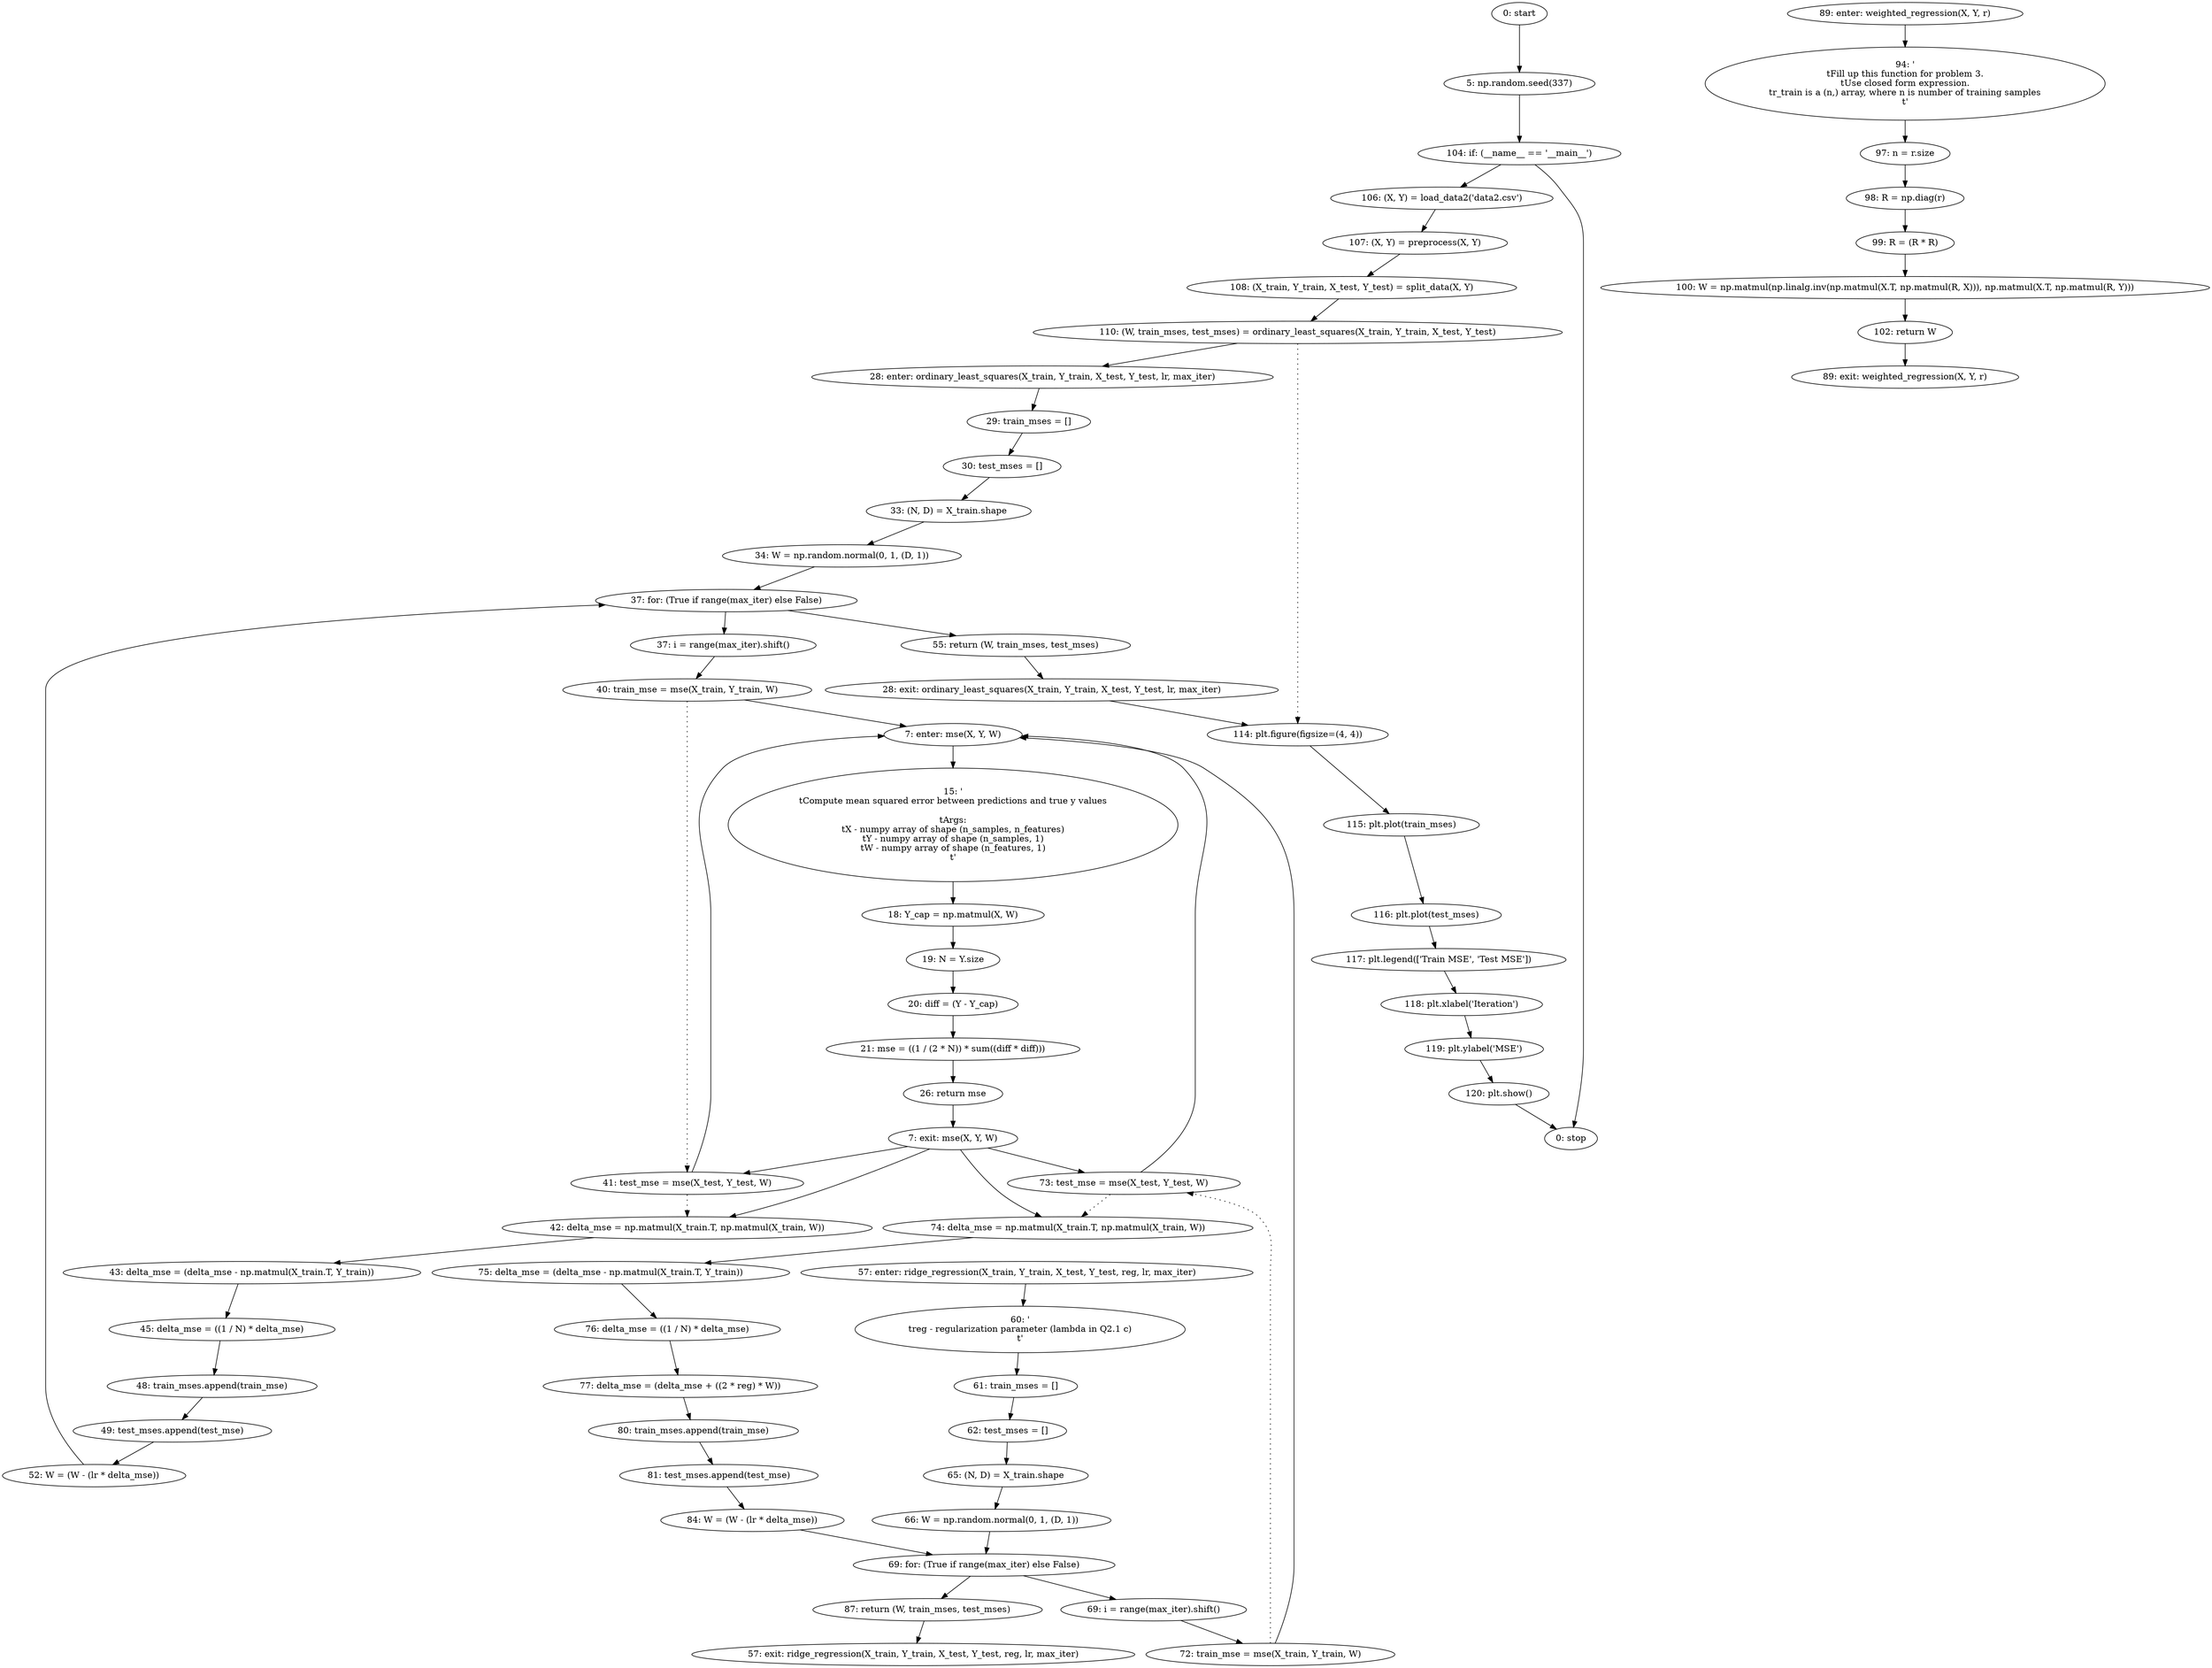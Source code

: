 strict digraph "" {
	node [label="\N"];
	0	 [label="0: start"];
	1	 [label="5: np.random.seed(337)"];
	0 -> 1;
	54	 [label="104: if: (__name__ == '__main__')"];
	1 -> 54;
	55	 [label="106: (X, Y) = load_data2('data2.csv')"];
	54 -> 55;
	66	 [label="0: stop"];
	54 -> 66;
	2	 [label="7: enter: mse(X, Y, W)"];
	4	 [label="15: '\n\tCompute mean squared error between predictions and true y values\n\n\tArgs:\n\tX - numpy array of shape (n_samples, n_features)\n\tY \
- numpy array of shape (n_samples, 1)\n\tW - numpy array of shape (n_features, 1)\n\t'"];
	2 -> 4;
	5	 [label="18: Y_cap = np.matmul(X, W)"];
	4 -> 5;
	18	 [label="40: train_mse = mse(X_train, Y_train, W)"];
	18 -> 2;
	19	 [label="41: test_mse = mse(X_test, Y_test, W)"];
	18 -> 19	 [style=dotted,
		weight=100];
	19 -> 2;
	20	 [label="42: delta_mse = np.matmul(X_train.T, np.matmul(X_train, W))"];
	19 -> 20	 [style=dotted,
		weight=100];
	21	 [label="43: delta_mse = (delta_mse - np.matmul(X_train.T, Y_train))"];
	20 -> 21;
	36	 [label="72: train_mse = mse(X_train, Y_train, W)"];
	36 -> 2;
	37	 [label="73: test_mse = mse(X_test, Y_test, W)"];
	36 -> 37	 [style=dotted,
		weight=100];
	37 -> 2;
	38	 [label="74: delta_mse = np.matmul(X_train.T, np.matmul(X_train, W))"];
	37 -> 38	 [style=dotted,
		weight=100];
	39	 [label="75: delta_mse = (delta_mse - np.matmul(X_train.T, Y_train))"];
	38 -> 39;
	3	 [label="7: exit: mse(X, Y, W)"];
	3 -> 19;
	3 -> 20;
	3 -> 37;
	3 -> 38;
	9	 [label="26: return mse"];
	9 -> 3;
	6	 [label="19: N = Y.size"];
	5 -> 6;
	7	 [label="20: diff = (Y - Y_cap)"];
	6 -> 7;
	8	 [label="21: mse = ((1 / (2 * N)) * sum((diff * diff)))"];
	7 -> 8;
	8 -> 9;
	10	 [label="28: enter: ordinary_least_squares(X_train, Y_train, X_test, Y_test, lr, max_iter)"];
	12	 [label="29: train_mses = []"];
	10 -> 12;
	13	 [label="30: test_mses = []"];
	12 -> 13;
	58	 [label="110: (W, train_mses, test_mses) = ordinary_least_squares(X_train, Y_train, X_test, Y_test)"];
	58 -> 10;
	59	 [label="114: plt.figure(figsize=(4, 4))"];
	58 -> 59	 [style=dotted,
		weight=100];
	60	 [label="115: plt.plot(train_mses)"];
	59 -> 60;
	11	 [label="28: exit: ordinary_least_squares(X_train, Y_train, X_test, Y_test, lr, max_iter)"];
	11 -> 59;
	26	 [label="55: return (W, train_mses, test_mses)"];
	26 -> 11;
	14	 [label="33: (N, D) = X_train.shape"];
	13 -> 14;
	15	 [label="34: W = np.random.normal(0, 1, (D, 1))"];
	14 -> 15;
	16	 [label="37: for: (True if range(max_iter) else False)"];
	15 -> 16;
	16 -> 26;
	17	 [label="37: i = range(max_iter).shift()"];
	16 -> 17;
	17 -> 18;
	25	 [label="52: W = (W - (lr * delta_mse))"];
	25 -> 16;
	22	 [label="45: delta_mse = ((1 / N) * delta_mse)"];
	21 -> 22;
	23	 [label="48: train_mses.append(train_mse)"];
	22 -> 23;
	24	 [label="49: test_mses.append(test_mse)"];
	23 -> 24;
	24 -> 25;
	27	 [label="57: enter: ridge_regression(X_train, Y_train, X_test, Y_test, reg, lr, max_iter)"];
	29	 [label="60: '\n\treg - regularization parameter (lambda in Q2.1 c)\n\t'"];
	27 -> 29;
	30	 [label="61: train_mses = []"];
	29 -> 30;
	28	 [label="57: exit: ridge_regression(X_train, Y_train, X_test, Y_test, reg, lr, max_iter)"];
	45	 [label="87: return (W, train_mses, test_mses)"];
	45 -> 28;
	31	 [label="62: test_mses = []"];
	30 -> 31;
	32	 [label="65: (N, D) = X_train.shape"];
	31 -> 32;
	33	 [label="66: W = np.random.normal(0, 1, (D, 1))"];
	32 -> 33;
	34	 [label="69: for: (True if range(max_iter) else False)"];
	33 -> 34;
	34 -> 45;
	35	 [label="69: i = range(max_iter).shift()"];
	34 -> 35;
	35 -> 36;
	44	 [label="84: W = (W - (lr * delta_mse))"];
	44 -> 34;
	40	 [label="76: delta_mse = ((1 / N) * delta_mse)"];
	39 -> 40;
	41	 [label="77: delta_mse = (delta_mse + ((2 * reg) * W))"];
	40 -> 41;
	42	 [label="80: train_mses.append(train_mse)"];
	41 -> 42;
	43	 [label="81: test_mses.append(test_mse)"];
	42 -> 43;
	43 -> 44;
	46	 [label="89: enter: weighted_regression(X, Y, r)"];
	48	 [label="94: '\n\tFill up this function for problem 3.\n\tUse closed form expression.\n\tr_train is a (n,) array, where n is number of training \
samples\n\t'"];
	46 -> 48;
	49	 [label="97: n = r.size"];
	48 -> 49;
	47	 [label="89: exit: weighted_regression(X, Y, r)"];
	53	 [label="102: return W"];
	53 -> 47;
	50	 [label="98: R = np.diag(r)"];
	49 -> 50;
	51	 [label="99: R = (R * R)"];
	50 -> 51;
	52	 [label="100: W = np.matmul(np.linalg.inv(np.matmul(X.T, np.matmul(R, X))), np.matmul(X.T, np.matmul(R, Y)))"];
	51 -> 52;
	52 -> 53;
	56	 [label="107: (X, Y) = preprocess(X, Y)"];
	55 -> 56;
	57	 [label="108: (X_train, Y_train, X_test, Y_test) = split_data(X, Y)"];
	56 -> 57;
	57 -> 58;
	61	 [label="116: plt.plot(test_mses)"];
	60 -> 61;
	62	 [label="117: plt.legend(['Train MSE', 'Test MSE'])"];
	61 -> 62;
	63	 [label="118: plt.xlabel('Iteration')"];
	62 -> 63;
	64	 [label="119: plt.ylabel('MSE')"];
	63 -> 64;
	65	 [label="120: plt.show()"];
	64 -> 65;
	65 -> 66;
}

